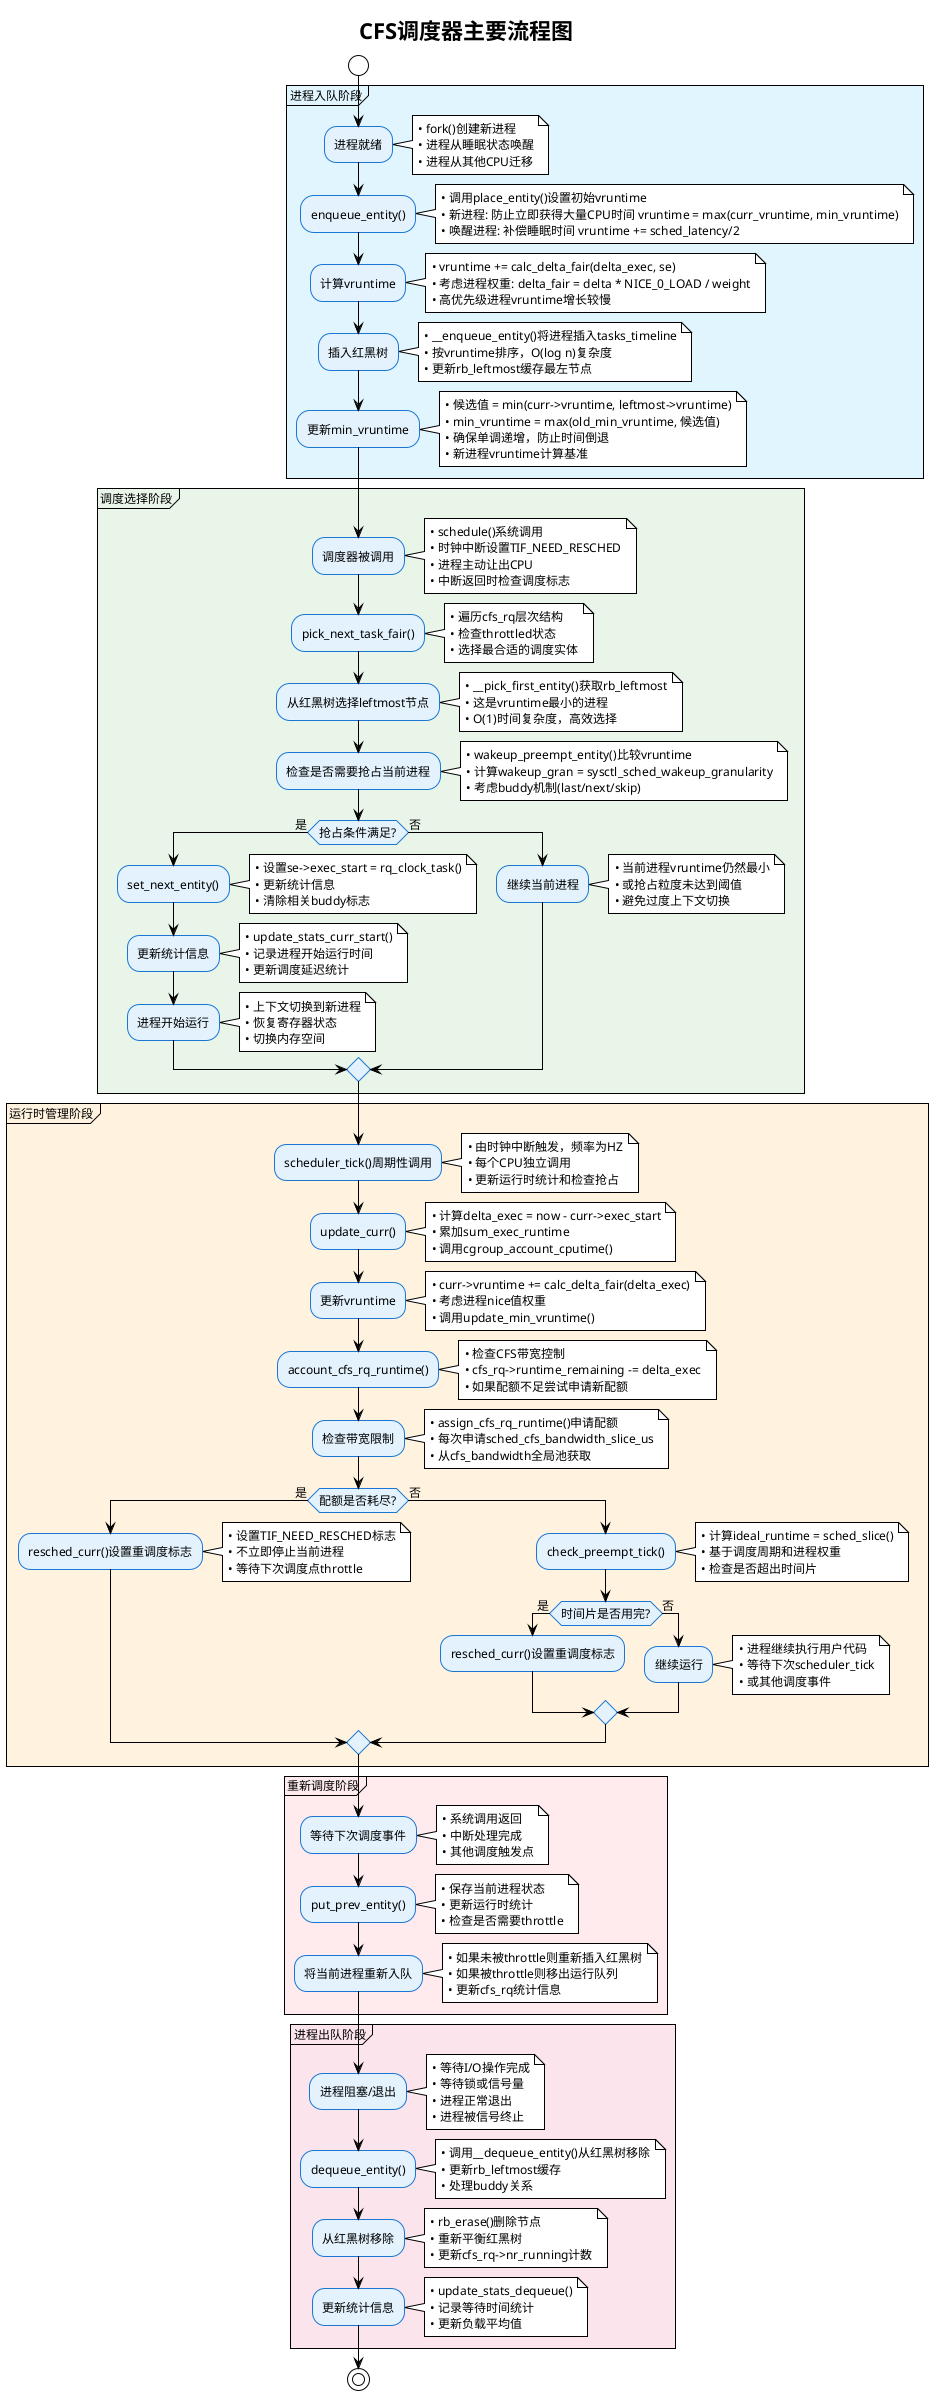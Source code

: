 @startuml CFS调度器主要流程图

!theme plain
skinparam backgroundColor #FFFFFF
skinparam defaultFontSize 12
skinparam activity {
    BackgroundColor #E3F2FD
    BorderColor #1976D2
    FontColor #000000
}

title CFS调度器主要流程图

start

partition "进程入队阶段" #E1F5FE {
    :进程就绪;
    note right
        • fork()创建新进程
        • 进程从睡眠状态唤醒
        • 进程从其他CPU迁移
    end note
    
    :enqueue_entity();
    note right
        • 调用place_entity()设置初始vruntime
        • 新进程: 防止立即获得大量CPU时间 vruntime = max(curr_vruntime, min_vruntime)
        • 唤醒进程: 补偿睡眠时间 vruntime += sched_latency/2
    end note
    
    :计算vruntime;
    note right
        • vruntime += calc_delta_fair(delta_exec, se)
        • 考虑进程权重: delta_fair = delta * NICE_0_LOAD / weight
        • 高优先级进程vruntime增长较慢
    end note
    
    :插入红黑树;
    note right
        • __enqueue_entity()将进程插入tasks_timeline
        • 按vruntime排序，O(log n)复杂度
        • 更新rb_leftmost缓存最左节点
    end note
    
    :更新min_vruntime;
    note right
        • 候选值 = min(curr->vruntime, leftmost->vruntime)
        • min_vruntime = max(old_min_vruntime, 候选值)
        • 确保单调递增，防止时间倒退
        • 新进程vruntime计算基准
    end note
}

partition "调度选择阶段" #E8F5E8 {
    :调度器被调用;
    note right
        • schedule()系统调用
        • 时钟中断设置TIF_NEED_RESCHED
        • 进程主动让出CPU
        • 中断返回时检查调度标志
    end note
    
    :pick_next_task_fair();
    note right
        • 遍历cfs_rq层次结构
        • 检查throttled状态
        • 选择最合适的调度实体
    end note
    
    :从红黑树选择leftmost节点;
    note right
        • __pick_first_entity()获取rb_leftmost
        • 这是vruntime最小的进程
        • O(1)时间复杂度，高效选择
    end note
    
    :检查是否需要抢占当前进程;
    note right
        • wakeup_preempt_entity()比较vruntime
        • 计算wakeup_gran = sysctl_sched_wakeup_granularity
        • 考虑buddy机制(last/next/skip)
    end note
    
    if (抢占条件满足?) then (是)
        :set_next_entity();
        note right
            • 设置se->exec_start = rq_clock_task()
            • 更新统计信息
            • 清除相关buddy标志
        end note
        
        :更新统计信息;
        note right
            • update_stats_curr_start()
            • 记录进程开始运行时间
            • 更新调度延迟统计
        end note
        
        :进程开始运行;
        note right
            • 上下文切换到新进程
            • 恢复寄存器状态
            • 切换内存空间
        end note
    else (否)
        :继续当前进程;
        note right
            • 当前进程vruntime仍然最小
            • 或抢占粒度未达到阈值
            • 避免过度上下文切换
        end note
    endif
}

partition "运行时管理阶段" #FFF3E0 {
    :scheduler_tick()周期性调用;
    note right
        • 由时钟中断触发，频率为HZ
        • 每个CPU独立调用
        • 更新运行时统计和检查抢占
    end note
    
    :update_curr();
    note right
        • 计算delta_exec = now - curr->exec_start
        • 累加sum_exec_runtime
        • 调用cgroup_account_cputime()
    end note
    
    :更新vruntime;
    note right
        • curr->vruntime += calc_delta_fair(delta_exec)
        • 考虑进程nice值权重
        • 调用update_min_vruntime()
    end note
    
    :account_cfs_rq_runtime();
    note right
        • 检查CFS带宽控制
        • cfs_rq->runtime_remaining -= delta_exec
        • 如果配额不足尝试申请新配额
    end note
    
    :检查带宽限制;
    note right
        • assign_cfs_rq_runtime()申请配额
        • 每次申请sched_cfs_bandwidth_slice_us
        • 从cfs_bandwidth全局池获取
    end note
    
    if (配额是否耗尽?) then (是)
        :resched_curr()设置重调度标志;
        note right
            • 设置TIF_NEED_RESCHED标志
            • 不立即停止当前进程
            • 等待下次调度点throttle
        end note
    else (否)
        :check_preempt_tick();
        note right
            • 计算ideal_runtime = sched_slice()
            • 基于调度周期和进程权重
            • 检查是否超出时间片
        end note
        
        if (时间片是否用完?) then (是)
            :resched_curr()设置重调度标志;
        else (否)
            :继续运行;
            note right
                • 进程继续执行用户代码
                • 等待下次scheduler_tick
                • 或其他调度事件
            end note
        endif
    endif
}

partition "重新调度阶段" #FFEBEE {
    :等待下次调度事件;
    note right
        • 系统调用返回
        • 中断处理完成
        • 其他调度触发点
    end note
    
    :put_prev_entity();
    note right
        • 保存当前进程状态
        • 更新运行时统计
        • 检查是否需要throttle
    end note
    
    :将当前进程重新入队;
    note right
        • 如果未被throttle则重新插入红黑树
        • 如果被throttle则移出运行队列
        • 更新cfs_rq统计信息
    end note
}

partition "进程出队阶段" #FCE4EC {
    :进程阻塞/退出;
    note right
        • 等待I/O操作完成
        • 等待锁或信号量
        • 进程正常退出
        • 进程被信号终止
    end note
    
    :dequeue_entity();
    note right
        • 调用__dequeue_entity()从红黑树移除
        • 更新rb_leftmost缓存
        • 处理buddy关系
    end note
    
    :从红黑树移除;
    note right
        • rb_erase()删除节点
        • 重新平衡红黑树
        • 更新cfs_rq->nr_running计数
    end note
    
    :更新统计信息;
    note right
        • update_stats_dequeue()
        • 记录等待时间统计
        • 更新负载平均值
    end note
}

stop

@enduml 